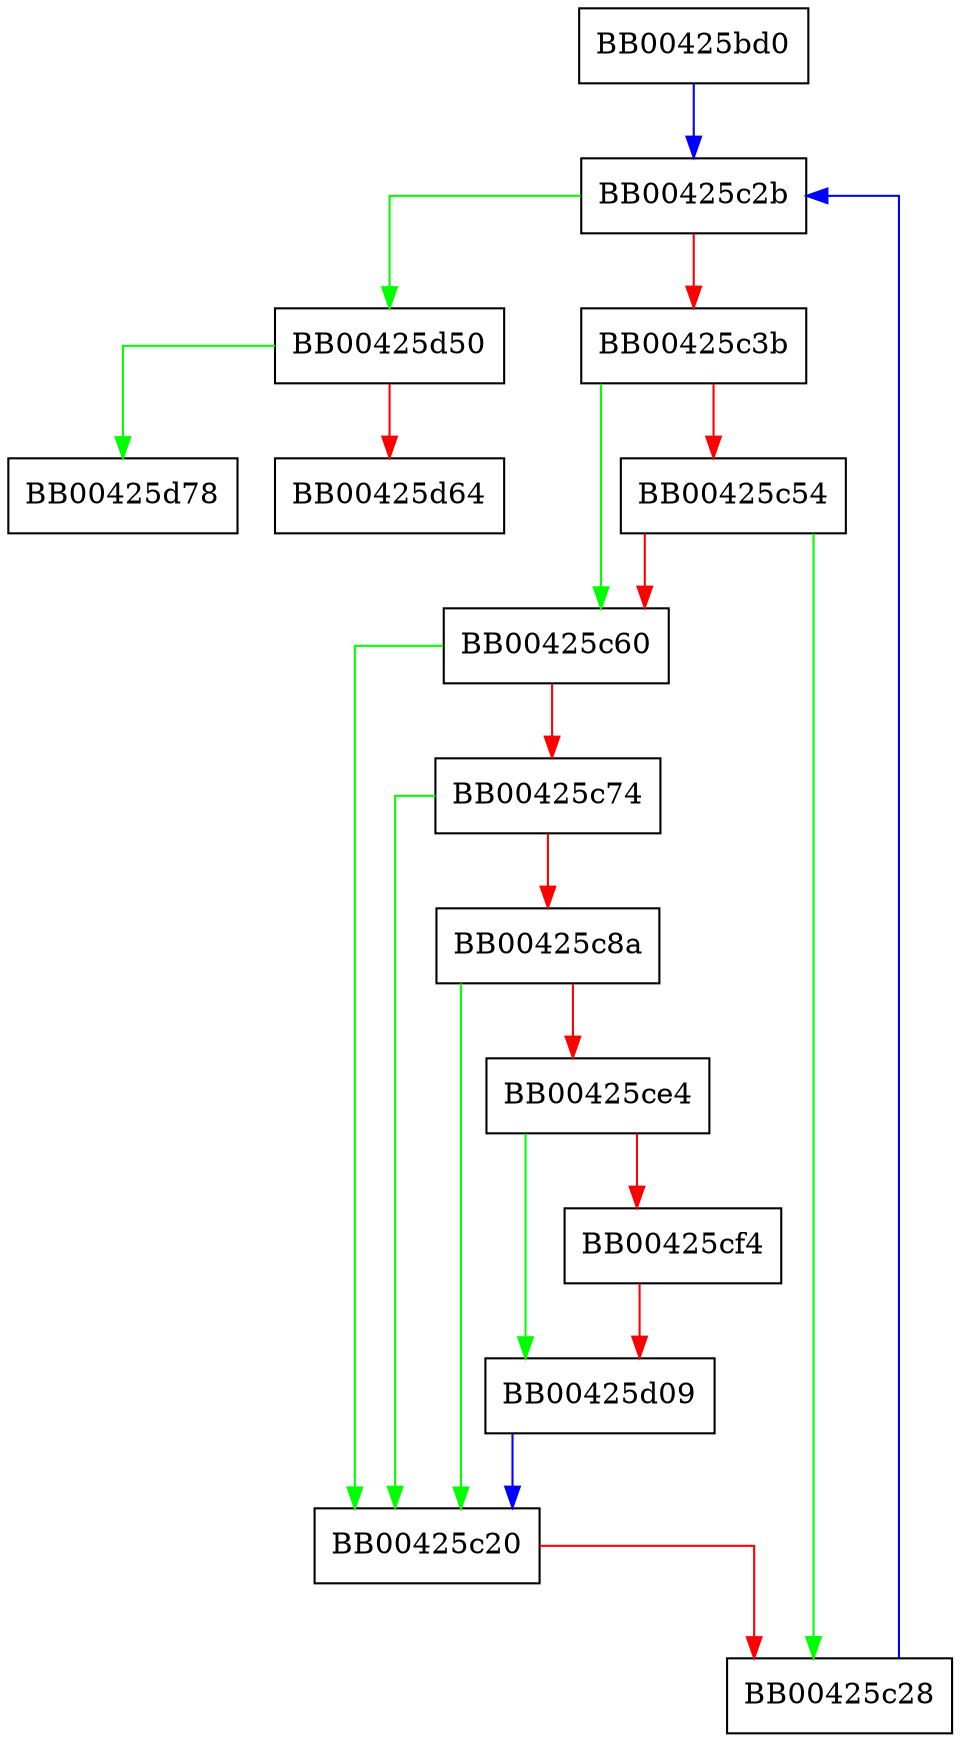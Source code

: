 digraph list_keyexchanges {
  node [shape="box"];
  graph [splines=ortho];
  BB00425bd0 -> BB00425c2b [color="blue"];
  BB00425c20 -> BB00425c28 [color="red"];
  BB00425c28 -> BB00425c2b [color="blue"];
  BB00425c2b -> BB00425d50 [color="green"];
  BB00425c2b -> BB00425c3b [color="red"];
  BB00425c3b -> BB00425c60 [color="green"];
  BB00425c3b -> BB00425c54 [color="red"];
  BB00425c54 -> BB00425c28 [color="green"];
  BB00425c54 -> BB00425c60 [color="red"];
  BB00425c60 -> BB00425c20 [color="green"];
  BB00425c60 -> BB00425c74 [color="red"];
  BB00425c74 -> BB00425c20 [color="green"];
  BB00425c74 -> BB00425c8a [color="red"];
  BB00425c8a -> BB00425c20 [color="green"];
  BB00425c8a -> BB00425ce4 [color="red"];
  BB00425ce4 -> BB00425d09 [color="green"];
  BB00425ce4 -> BB00425cf4 [color="red"];
  BB00425cf4 -> BB00425d09 [color="red"];
  BB00425d09 -> BB00425c20 [color="blue"];
  BB00425d50 -> BB00425d78 [color="green"];
  BB00425d50 -> BB00425d64 [color="red"];
}